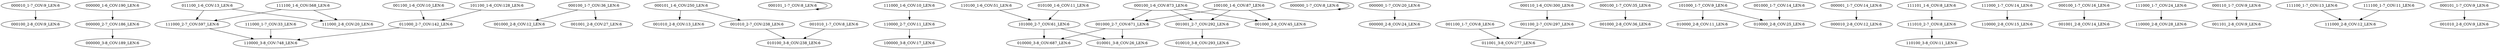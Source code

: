 digraph G {
    "000010_1-7_COV:9_LEN:6" -> "000100_2-8_COV:9_LEN:6";
    "000000_1-6_COV:190_LEN:6" -> "000000_2-7_COV:186_LEN:6";
    "111000_2-7_COV:597_LEN:6" -> "110000_3-8_COV:748_LEN:6";
    "111000_1-7_COV:33_LEN:6" -> "110000_3-8_COV:748_LEN:6";
    "000100_1-7_COV:36_LEN:6" -> "001000_2-8_COV:12_LEN:6";
    "000100_1-7_COV:36_LEN:6" -> "001001_2-8_COV:27_LEN:6";
    "001100_1-6_COV:10_LEN:6" -> "011000_2-7_COV:142_LEN:6";
    "011100_1-6_COV:13_LEN:6" -> "111000_2-7_COV:597_LEN:6";
    "011100_1-6_COV:13_LEN:6" -> "111000_2-8_COV:20_LEN:6";
    "000101_1-6_COV:250_LEN:6" -> "001010_2-8_COV:13_LEN:6";
    "000101_1-6_COV:250_LEN:6" -> "001010_2-7_COV:238_LEN:6";
    "001010_1-7_COV:8_LEN:6" -> "010100_3-8_COV:238_LEN:6";
    "000101_1-7_COV:8_LEN:6" -> "000101_1-7_COV:8_LEN:6";
    "110000_2-7_COV:11_LEN:6" -> "100000_3-8_COV:17_LEN:6";
    "001000_2-7_COV:671_LEN:6" -> "010000_3-8_COV:687_LEN:6";
    "001000_2-7_COV:671_LEN:6" -> "010001_3-8_COV:26_LEN:6";
    "000000_1-7_COV:8_LEN:6" -> "000000_1-7_COV:8_LEN:6";
    "000100_1-6_COV:873_LEN:6" -> "001000_2-7_COV:671_LEN:6";
    "000100_1-6_COV:873_LEN:6" -> "001001_2-7_COV:292_LEN:6";
    "000100_1-6_COV:873_LEN:6" -> "001000_2-8_COV:45_LEN:6";
    "000000_1-7_COV:20_LEN:6" -> "000000_2-8_COV:24_LEN:6";
    "111000_1-6_COV:10_LEN:6" -> "110000_2-7_COV:11_LEN:6";
    "001100_2-7_COV:297_LEN:6" -> "011001_3-8_COV:277_LEN:6";
    "001100_1-7_COV:8_LEN:6" -> "011001_3-8_COV:277_LEN:6";
    "000100_1-7_COV:35_LEN:6" -> "001000_2-8_COV:36_LEN:6";
    "101000_1-7_COV:9_LEN:6" -> "010000_2-8_COV:11_LEN:6";
    "001001_2-7_COV:292_LEN:6" -> "010010_3-8_COV:293_LEN:6";
    "000001_1-7_COV:14_LEN:6" -> "000010_2-8_COV:12_LEN:6";
    "001000_1-7_COV:14_LEN:6" -> "010000_2-8_COV:25_LEN:6";
    "100100_1-6_COV:87_LEN:6" -> "001000_2-7_COV:671_LEN:6";
    "100100_1-6_COV:87_LEN:6" -> "001001_2-7_COV:292_LEN:6";
    "100100_1-6_COV:87_LEN:6" -> "001000_2-8_COV:45_LEN:6";
    "000000_2-7_COV:186_LEN:6" -> "000000_3-8_COV:189_LEN:6";
    "111101_1-6_COV:8_LEN:6" -> "111010_2-7_COV:8_LEN:6";
    "111000_1-7_COV:14_LEN:6" -> "110000_2-8_COV:15_LEN:6";
    "111010_2-7_COV:8_LEN:6" -> "110100_3-8_COV:11_LEN:6";
    "110100_1-6_COV:51_LEN:6" -> "101000_2-7_COV:61_LEN:6";
    "000110_1-6_COV:300_LEN:6" -> "001100_2-7_COV:297_LEN:6";
    "000100_1-7_COV:16_LEN:6" -> "001001_2-8_COV:14_LEN:6";
    "101000_1-7_COV:9_LEN:6" -> "010000_2-8_COV:25_LEN:6";
    "111100_1-6_COV:568_LEN:6" -> "111000_2-7_COV:597_LEN:6";
    "111100_1-6_COV:568_LEN:6" -> "111000_2-8_COV:20_LEN:6";
    "010100_1-6_COV:11_LEN:6" -> "101000_2-7_COV:61_LEN:6";
    "111000_1-7_COV:24_LEN:6" -> "110000_2-8_COV:28_LEN:6";
    "000110_1-7_COV:9_LEN:6" -> "001101_2-8_COV:9_LEN:6";
    "111100_1-7_COV:13_LEN:6" -> "111000_2-8_COV:12_LEN:6";
    "011000_2-7_COV:142_LEN:6" -> "110000_3-8_COV:748_LEN:6";
    "111100_1-7_COV:11_LEN:6" -> "111000_2-8_COV:12_LEN:6";
    "101000_2-7_COV:61_LEN:6" -> "010000_3-8_COV:687_LEN:6";
    "101000_2-7_COV:61_LEN:6" -> "010001_3-8_COV:26_LEN:6";
    "001010_2-7_COV:238_LEN:6" -> "010100_3-8_COV:238_LEN:6";
    "000101_1-7_COV:9_LEN:6" -> "001010_2-8_COV:9_LEN:6";
    "101100_1-6_COV:128_LEN:6" -> "011000_2-7_COV:142_LEN:6";
}
